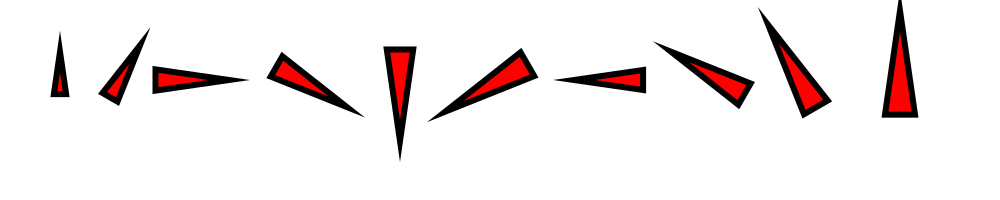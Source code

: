 {
  "width": 500,
  "height": 100,
  "background": "white",
  "data": [
    {
      "name": "data_1",
      "values": [
        {"x": 30, "angle": 0, "size": 600},
        {"x": 60, "angle": 30, "size": 1200},
        {"x": 90, "angle": 90, "size": 1800},
        {"x": 150, "angle": 120, "size": 2200},
        {"x": 200, "angle": 180, "size": 2800},
        {"x": 250, "angle": 240, "size": 3000},
        {"x": 310, "angle": 270, "size": 1600},
        {"x": 360, "angle": 300, "size": 2400},
        {"x": 400, "angle": 330, "size": 3000},
        {"x": 450, "angle": 360, "size": 3600}
      ]
    }
  ],
  "marks": [
    {
      "type": "symbol",
      "from": {"data": "data_1"},
      "encode": {
        "update": {
          "x": {"field": "x"},
          "y": {"value": 40},
          "shape": {"value": "wedge"},
          "fill": {"value": "red"},
          "stroke": {"value": "black"},
          "strokeWidth": {"value": 3},
          "size": {"field": "size"},
          "angle": {"field": "angle"}
        }
      }
    }
  ]
}